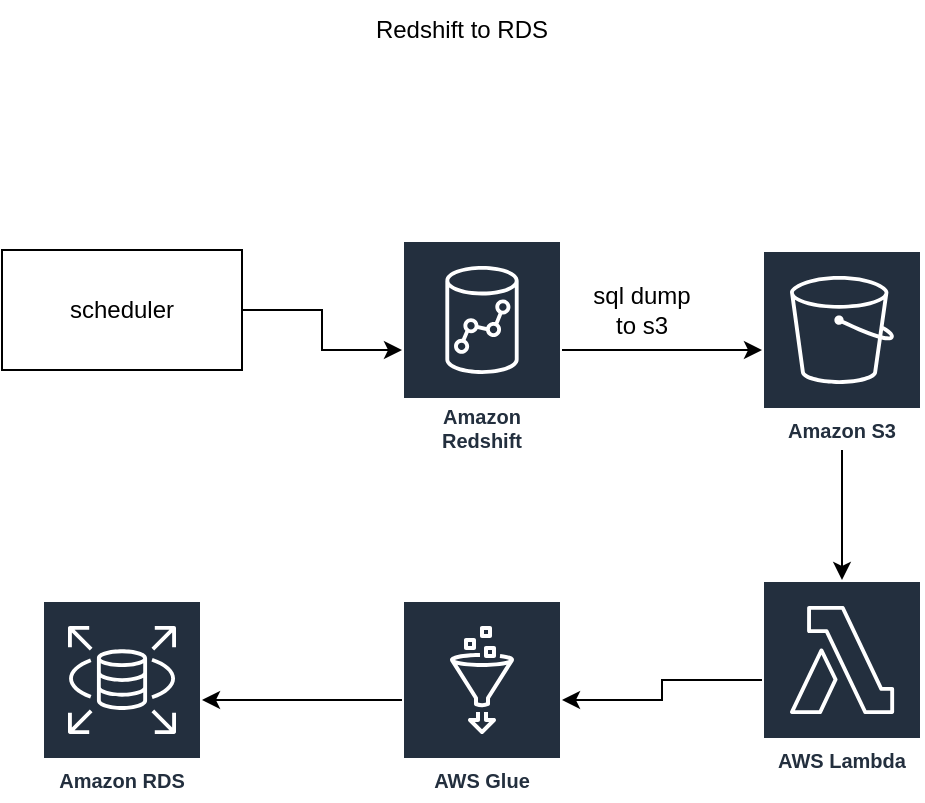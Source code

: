 <mxfile version="19.0.3" type="device"><diagram id="0ghG1b-11GgZmaoTwewm" name="Page-1"><mxGraphModel dx="884" dy="609" grid="1" gridSize="10" guides="1" tooltips="1" connect="1" arrows="1" fold="1" page="1" pageScale="1" pageWidth="850" pageHeight="1100" math="0" shadow="0"><root><mxCell id="0"/><mxCell id="1" parent="0"/><mxCell id="aSZeFF0VVZDTpQE7WbP--9" value="" style="edgeStyle=orthogonalEdgeStyle;rounded=0;orthogonalLoop=1;jettySize=auto;html=1;" parent="1" source="aSZeFF0VVZDTpQE7WbP--1" target="aSZeFF0VVZDTpQE7WbP--3" edge="1"><mxGeometry relative="1" as="geometry"/></mxCell><mxCell id="aSZeFF0VVZDTpQE7WbP--1" value="Amazon Redshift" style="sketch=0;outlineConnect=0;fontColor=#232F3E;gradientColor=none;strokeColor=#ffffff;fillColor=#232F3E;dashed=0;verticalLabelPosition=middle;verticalAlign=bottom;align=center;html=1;whiteSpace=wrap;fontSize=10;fontStyle=1;spacing=3;shape=mxgraph.aws4.productIcon;prIcon=mxgraph.aws4.redshift;" parent="1" vertex="1"><mxGeometry x="440" y="170" width="80" height="110" as="geometry"/></mxCell><mxCell id="aSZeFF0VVZDTpQE7WbP--8" value="" style="edgeStyle=orthogonalEdgeStyle;rounded=0;orthogonalLoop=1;jettySize=auto;html=1;" parent="1" source="aSZeFF0VVZDTpQE7WbP--2" target="aSZeFF0VVZDTpQE7WbP--1" edge="1"><mxGeometry relative="1" as="geometry"/></mxCell><mxCell id="aSZeFF0VVZDTpQE7WbP--2" value="scheduler" style="rounded=0;whiteSpace=wrap;html=1;" parent="1" vertex="1"><mxGeometry x="240" y="175" width="120" height="60" as="geometry"/></mxCell><mxCell id="aSZeFF0VVZDTpQE7WbP--10" value="" style="edgeStyle=orthogonalEdgeStyle;rounded=0;orthogonalLoop=1;jettySize=auto;html=1;" parent="1" source="aSZeFF0VVZDTpQE7WbP--3" target="aSZeFF0VVZDTpQE7WbP--4" edge="1"><mxGeometry relative="1" as="geometry"/></mxCell><mxCell id="aSZeFF0VVZDTpQE7WbP--3" value="Amazon S3" style="sketch=0;outlineConnect=0;fontColor=#232F3E;gradientColor=none;strokeColor=#ffffff;fillColor=#232F3E;dashed=0;verticalLabelPosition=middle;verticalAlign=bottom;align=center;html=1;whiteSpace=wrap;fontSize=10;fontStyle=1;spacing=3;shape=mxgraph.aws4.productIcon;prIcon=mxgraph.aws4.s3;" parent="1" vertex="1"><mxGeometry x="620" y="175" width="80" height="100" as="geometry"/></mxCell><mxCell id="aSZeFF0VVZDTpQE7WbP--11" value="" style="edgeStyle=orthogonalEdgeStyle;rounded=0;orthogonalLoop=1;jettySize=auto;html=1;" parent="1" source="aSZeFF0VVZDTpQE7WbP--4" target="aSZeFF0VVZDTpQE7WbP--5" edge="1"><mxGeometry relative="1" as="geometry"/></mxCell><mxCell id="aSZeFF0VVZDTpQE7WbP--4" value="AWS Lambda" style="sketch=0;outlineConnect=0;fontColor=#232F3E;gradientColor=none;strokeColor=#ffffff;fillColor=#232F3E;dashed=0;verticalLabelPosition=middle;verticalAlign=bottom;align=center;html=1;whiteSpace=wrap;fontSize=10;fontStyle=1;spacing=3;shape=mxgraph.aws4.productIcon;prIcon=mxgraph.aws4.lambda;" parent="1" vertex="1"><mxGeometry x="620" y="340" width="80" height="100" as="geometry"/></mxCell><mxCell id="aSZeFF0VVZDTpQE7WbP--12" value="" style="edgeStyle=orthogonalEdgeStyle;rounded=0;orthogonalLoop=1;jettySize=auto;html=1;" parent="1" source="aSZeFF0VVZDTpQE7WbP--5" target="aSZeFF0VVZDTpQE7WbP--6" edge="1"><mxGeometry relative="1" as="geometry"/></mxCell><mxCell id="aSZeFF0VVZDTpQE7WbP--5" value="AWS Glue" style="sketch=0;outlineConnect=0;fontColor=#232F3E;gradientColor=none;strokeColor=#ffffff;fillColor=#232F3E;dashed=0;verticalLabelPosition=middle;verticalAlign=bottom;align=center;html=1;whiteSpace=wrap;fontSize=10;fontStyle=1;spacing=3;shape=mxgraph.aws4.productIcon;prIcon=mxgraph.aws4.glue;" parent="1" vertex="1"><mxGeometry x="440" y="350" width="80" height="100" as="geometry"/></mxCell><mxCell id="aSZeFF0VVZDTpQE7WbP--6" value="Amazon RDS" style="sketch=0;outlineConnect=0;fontColor=#232F3E;gradientColor=none;strokeColor=#ffffff;fillColor=#232F3E;dashed=0;verticalLabelPosition=middle;verticalAlign=bottom;align=center;html=1;whiteSpace=wrap;fontSize=10;fontStyle=1;spacing=3;shape=mxgraph.aws4.productIcon;prIcon=mxgraph.aws4.rds;" parent="1" vertex="1"><mxGeometry x="260" y="350" width="80" height="100" as="geometry"/></mxCell><mxCell id="aSZeFF0VVZDTpQE7WbP--7" value="Redshift to RDS" style="text;html=1;strokeColor=none;fillColor=none;align=center;verticalAlign=middle;whiteSpace=wrap;rounded=0;" parent="1" vertex="1"><mxGeometry x="390" y="50" width="160" height="30" as="geometry"/></mxCell><mxCell id="GE50zwLEFleEI1FD5BQD-2" value="sql dump to s3" style="text;html=1;strokeColor=none;fillColor=none;align=center;verticalAlign=middle;whiteSpace=wrap;rounded=0;" vertex="1" parent="1"><mxGeometry x="530" y="190" width="60" height="30" as="geometry"/></mxCell></root></mxGraphModel></diagram></mxfile>